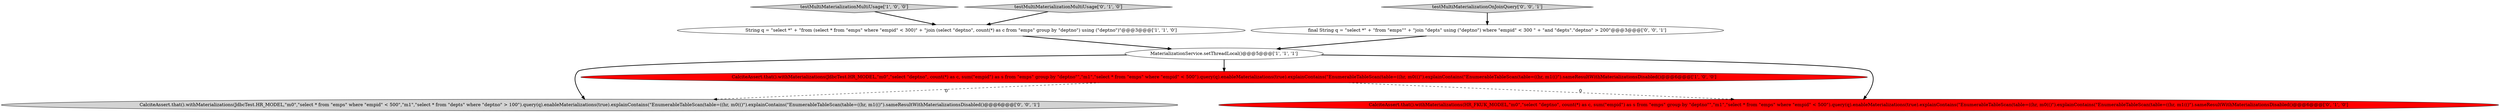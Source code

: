 digraph {
2 [style = filled, label = "testMultiMaterializationMultiUsage['1', '0', '0']", fillcolor = lightgray, shape = diamond image = "AAA0AAABBB1BBB"];
1 [style = filled, label = "String q = \"select *\" + \"from (select * from \"emps\" where \"empid\" < 300)\" + \"join (select \"deptno\", count(*) as c from \"emps\" group by \"deptno\") using (\"deptno\")\"@@@3@@@['1', '1', '0']", fillcolor = white, shape = ellipse image = "AAA0AAABBB1BBB"];
6 [style = filled, label = "CalciteAssert.that().withMaterializations(JdbcTest.HR_MODEL,\"m0\",\"select * from \"emps\" where \"empid\" < 500\",\"m1\",\"select * from \"depts\" where \"deptno\" > 100\").query(q).enableMaterializations(true).explainContains(\"EnumerableTableScan(table=((hr, m0(()\").explainContains(\"EnumerableTableScan(table=((hr, m1(()\").sameResultWithMaterializationsDisabled()@@@6@@@['0', '0', '1']", fillcolor = lightgray, shape = ellipse image = "AAA0AAABBB3BBB"];
7 [style = filled, label = "testMultiMaterializationOnJoinQuery['0', '0', '1']", fillcolor = lightgray, shape = diamond image = "AAA0AAABBB3BBB"];
0 [style = filled, label = "CalciteAssert.that().withMaterializations(JdbcTest.HR_MODEL,\"m0\",\"select \"deptno\", count(*) as c, sum(\"empid\") as s from \"emps\" group by \"deptno\"\",\"m1\",\"select * from \"emps\" where \"empid\" < 500\").query(q).enableMaterializations(true).explainContains(\"EnumerableTableScan(table=((hr, m0(()\").explainContains(\"EnumerableTableScan(table=((hr, m1(()\").sameResultWithMaterializationsDisabled()@@@6@@@['1', '0', '0']", fillcolor = red, shape = ellipse image = "AAA1AAABBB1BBB"];
8 [style = filled, label = "final String q = \"select *\" + \"from \"emps\"\" + \"join \"depts\" using (\"deptno\") where \"empid\" < 300 \" + \"and \"depts\".\"deptno\" > 200\"@@@3@@@['0', '0', '1']", fillcolor = white, shape = ellipse image = "AAA0AAABBB3BBB"];
4 [style = filled, label = "CalciteAssert.that().withMaterializations(HR_FKUK_MODEL,\"m0\",\"select \"deptno\", count(*) as c, sum(\"empid\") as s from \"emps\" group by \"deptno\"\",\"m1\",\"select * from \"emps\" where \"empid\" < 500\").query(q).enableMaterializations(true).explainContains(\"EnumerableTableScan(table=((hr, m0(()\").explainContains(\"EnumerableTableScan(table=((hr, m1(()\").sameResultWithMaterializationsDisabled()@@@6@@@['0', '1', '0']", fillcolor = red, shape = ellipse image = "AAA1AAABBB2BBB"];
3 [style = filled, label = "MaterializationService.setThreadLocal()@@@5@@@['1', '1', '1']", fillcolor = white, shape = ellipse image = "AAA0AAABBB1BBB"];
5 [style = filled, label = "testMultiMaterializationMultiUsage['0', '1', '0']", fillcolor = lightgray, shape = diamond image = "AAA0AAABBB2BBB"];
1->3 [style = bold, label=""];
5->1 [style = bold, label=""];
3->6 [style = bold, label=""];
0->4 [style = dashed, label="0"];
7->8 [style = bold, label=""];
3->4 [style = bold, label=""];
2->1 [style = bold, label=""];
3->0 [style = bold, label=""];
0->6 [style = dashed, label="0"];
8->3 [style = bold, label=""];
}
